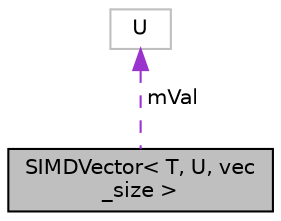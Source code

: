 digraph "SIMDVector&lt; T, U, vec_size &gt;"
{
  edge [fontname="Helvetica",fontsize="10",labelfontname="Helvetica",labelfontsize="10"];
  node [fontname="Helvetica",fontsize="10",shape=record];
  Node1 [label="SIMDVector\< T, U, vec\l_size \>",height=0.2,width=0.4,color="black", fillcolor="grey75", style="filled", fontcolor="black"];
  Node2 -> Node1 [dir="back",color="darkorchid3",fontsize="10",style="dashed",label=" mVal" ,fontname="Helvetica"];
  Node2 [label="U",height=0.2,width=0.4,color="grey75", fillcolor="white", style="filled"];
}
